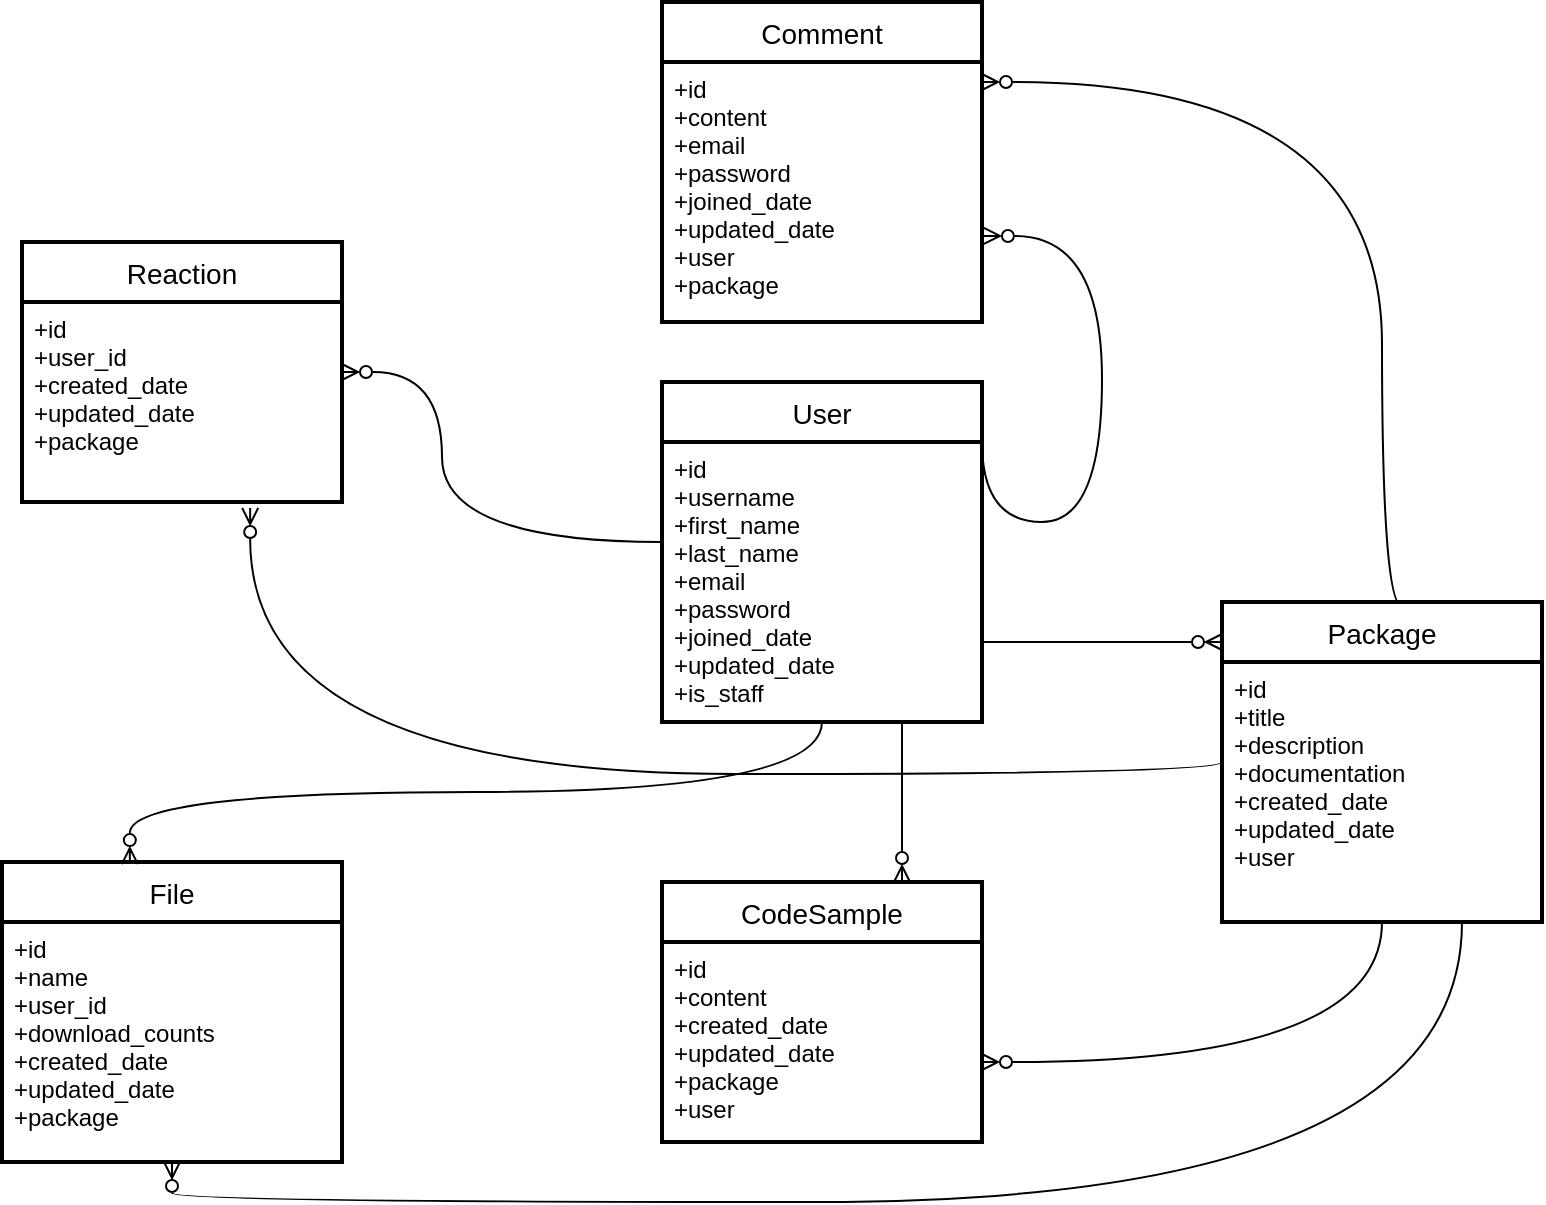 <mxfile version="19.0.3" type="device"><diagram id="BoC2jP7dAmTQCcKFQpU2" name="Page-1"><mxGraphModel dx="946" dy="672" grid="0" gridSize="10" guides="1" tooltips="1" connect="1" arrows="1" fold="1" page="1" pageScale="1" pageWidth="850" pageHeight="1100" math="0" shadow="0"><root><mxCell id="0"/><mxCell id="1" parent="0"/><mxCell id="-lNkVwqhAdZTGg0dQPXY-9" value="" style="edgeStyle=orthogonalEdgeStyle;rounded=0;orthogonalLoop=1;jettySize=auto;html=1;endArrow=ERzeroToMany;endFill=0;curved=1;" parent="1" source="-lNkVwqhAdZTGg0dQPXY-1" target="-lNkVwqhAdZTGg0dQPXY-7" edge="1"><mxGeometry relative="1" as="geometry"><Array as="points"><mxPoint x="560" y="560"/><mxPoint x="560" y="560"/></Array></mxGeometry></mxCell><mxCell id="-lNkVwqhAdZTGg0dQPXY-31" value="" style="edgeStyle=orthogonalEdgeStyle;rounded=0;orthogonalLoop=1;jettySize=auto;html=1;endArrow=ERzeroToMany;endFill=0;curved=1;" parent="1" source="-lNkVwqhAdZTGg0dQPXY-1" target="-lNkVwqhAdZTGg0dQPXY-29" edge="1"><mxGeometry relative="1" as="geometry"><Array as="points"><mxPoint x="230" y="510"/><mxPoint x="230" y="425"/></Array></mxGeometry></mxCell><mxCell id="-lNkVwqhAdZTGg0dQPXY-1" value="User" style="swimlane;childLayout=stackLayout;horizontal=1;startSize=30;horizontalStack=0;rounded=0;fontSize=14;fontStyle=0;strokeWidth=2;resizeParent=0;resizeLast=1;shadow=0;dashed=0;align=center;" parent="1" vertex="1"><mxGeometry x="340" y="430" width="160" height="170" as="geometry"><mxRectangle x="340" y="290" width="60" height="30" as="alternateBounds"/></mxGeometry></mxCell><mxCell id="-lNkVwqhAdZTGg0dQPXY-2" value="+id&#10;+username&#10;+first_name&#10;+last_name&#10;+email&#10;+password&#10;+joined_date&#10;+updated_date&#10;+is_staff&#10;" style="align=left;strokeColor=none;fillColor=none;spacingLeft=4;fontSize=12;verticalAlign=top;resizable=0;rotatable=0;part=1;rounded=0;" parent="-lNkVwqhAdZTGg0dQPXY-1" vertex="1"><mxGeometry y="30" width="160" height="140" as="geometry"/></mxCell><mxCell id="-lNkVwqhAdZTGg0dQPXY-13" value="" style="edgeStyle=orthogonalEdgeStyle;rounded=0;orthogonalLoop=1;jettySize=auto;html=1;endArrow=ERzeroToMany;endFill=0;curved=1;" parent="1" source="-lNkVwqhAdZTGg0dQPXY-7" target="-lNkVwqhAdZTGg0dQPXY-11" edge="1"><mxGeometry relative="1" as="geometry"><Array as="points"><mxPoint x="700" y="770"/></Array></mxGeometry></mxCell><mxCell id="-lNkVwqhAdZTGg0dQPXY-51" style="edgeStyle=orthogonalEdgeStyle;rounded=0;orthogonalLoop=1;jettySize=auto;html=1;exitX=0.563;exitY=0.013;exitDx=0;exitDy=0;endArrow=ERzeroToMany;endFill=0;curved=1;exitPerimeter=0;" parent="1" source="-lNkVwqhAdZTGg0dQPXY-7" target="-lNkVwqhAdZTGg0dQPXY-24" edge="1"><mxGeometry relative="1" as="geometry"><mxPoint x="510" y="280" as="targetPoint"/><Array as="points"><mxPoint x="700" y="542"/><mxPoint x="700" y="280"/></Array></mxGeometry></mxCell><mxCell id="-lNkVwqhAdZTGg0dQPXY-52" style="edgeStyle=orthogonalEdgeStyle;rounded=0;orthogonalLoop=1;jettySize=auto;html=1;exitX=0;exitY=0.5;exitDx=0;exitDy=0;entryX=0.713;entryY=1.03;entryDx=0;entryDy=0;entryPerimeter=0;endArrow=ERzeroToMany;endFill=0;curved=1;" parent="1" source="-lNkVwqhAdZTGg0dQPXY-7" target="-lNkVwqhAdZTGg0dQPXY-30" edge="1"><mxGeometry relative="1" as="geometry"><Array as="points"><mxPoint x="620" y="626"/><mxPoint x="134" y="626"/></Array></mxGeometry></mxCell><mxCell id="-lNkVwqhAdZTGg0dQPXY-7" value="Package" style="swimlane;childLayout=stackLayout;horizontal=1;startSize=30;horizontalStack=0;rounded=0;fontSize=14;fontStyle=0;strokeWidth=2;resizeParent=0;resizeLast=1;shadow=0;dashed=0;align=center;" parent="1" vertex="1"><mxGeometry x="620" y="540" width="160" height="160" as="geometry"><mxRectangle x="340" y="290" width="60" height="30" as="alternateBounds"/></mxGeometry></mxCell><mxCell id="-lNkVwqhAdZTGg0dQPXY-8" value="+id&#10;+title&#10;+description&#10;+documentation&#10;+created_date&#10;+updated_date&#10;+user&#10;" style="align=left;strokeColor=none;fillColor=none;spacingLeft=4;fontSize=12;verticalAlign=top;resizable=0;rotatable=0;part=1;rounded=0;" parent="-lNkVwqhAdZTGg0dQPXY-7" vertex="1"><mxGeometry y="30" width="160" height="130" as="geometry"/></mxCell><mxCell id="-lNkVwqhAdZTGg0dQPXY-11" value="CodeSample" style="swimlane;childLayout=stackLayout;horizontal=1;startSize=30;horizontalStack=0;rounded=0;fontSize=14;fontStyle=0;strokeWidth=2;resizeParent=0;resizeLast=1;shadow=0;dashed=0;align=center;" parent="1" vertex="1"><mxGeometry x="340" y="680" width="160" height="130" as="geometry"><mxRectangle x="340" y="290" width="60" height="30" as="alternateBounds"/></mxGeometry></mxCell><mxCell id="-lNkVwqhAdZTGg0dQPXY-12" value="+id&#10;+content&#10;+created_date&#10;+updated_date&#10;+package&#10;+user&#10;" style="align=left;strokeColor=none;fillColor=none;spacingLeft=4;fontSize=12;verticalAlign=top;resizable=0;rotatable=0;part=1;rounded=0;" parent="-lNkVwqhAdZTGg0dQPXY-11" vertex="1"><mxGeometry y="30" width="160" height="100" as="geometry"/></mxCell><mxCell id="-lNkVwqhAdZTGg0dQPXY-14" style="edgeStyle=orthogonalEdgeStyle;rounded=0;orthogonalLoop=1;jettySize=auto;html=1;exitX=0.5;exitY=1;exitDx=0;exitDy=0;curved=1;" parent="-lNkVwqhAdZTGg0dQPXY-11" source="-lNkVwqhAdZTGg0dQPXY-12" target="-lNkVwqhAdZTGg0dQPXY-12" edge="1"><mxGeometry relative="1" as="geometry"/></mxCell><mxCell id="-lNkVwqhAdZTGg0dQPXY-17" style="edgeStyle=orthogonalEdgeStyle;rounded=0;orthogonalLoop=1;jettySize=auto;html=1;exitX=0.5;exitY=1;exitDx=0;exitDy=0;curved=1;" parent="-lNkVwqhAdZTGg0dQPXY-11" source="-lNkVwqhAdZTGg0dQPXY-12" target="-lNkVwqhAdZTGg0dQPXY-12" edge="1"><mxGeometry relative="1" as="geometry"/></mxCell><mxCell id="-lNkVwqhAdZTGg0dQPXY-40" style="edgeStyle=orthogonalEdgeStyle;rounded=0;orthogonalLoop=1;jettySize=auto;html=1;exitX=0.5;exitY=1;exitDx=0;exitDy=0;curved=1;" parent="-lNkVwqhAdZTGg0dQPXY-11" source="-lNkVwqhAdZTGg0dQPXY-12" target="-lNkVwqhAdZTGg0dQPXY-12" edge="1"><mxGeometry relative="1" as="geometry"/></mxCell><mxCell id="-lNkVwqhAdZTGg0dQPXY-23" value="Comment" style="swimlane;childLayout=stackLayout;horizontal=1;startSize=30;horizontalStack=0;rounded=0;fontSize=14;fontStyle=0;strokeWidth=2;resizeParent=0;resizeLast=1;shadow=0;dashed=0;align=center;" parent="1" vertex="1"><mxGeometry x="340" y="240" width="160" height="160" as="geometry"><mxRectangle x="340" y="290" width="60" height="30" as="alternateBounds"/></mxGeometry></mxCell><mxCell id="-lNkVwqhAdZTGg0dQPXY-24" value="+id&#10;+content&#10;+email&#10;+password&#10;+joined_date&#10;+updated_date&#10;+user&#10;+package&#10;" style="align=left;strokeColor=none;fillColor=none;spacingLeft=4;fontSize=12;verticalAlign=top;resizable=0;rotatable=0;part=1;rounded=0;" parent="-lNkVwqhAdZTGg0dQPXY-23" vertex="1"><mxGeometry y="30" width="160" height="130" as="geometry"/></mxCell><mxCell id="-lNkVwqhAdZTGg0dQPXY-29" value="Reaction" style="swimlane;childLayout=stackLayout;horizontal=1;startSize=30;horizontalStack=0;rounded=0;fontSize=14;fontStyle=0;strokeWidth=2;resizeParent=0;resizeLast=1;shadow=0;dashed=0;align=center;" parent="1" vertex="1"><mxGeometry x="20" y="360" width="160" height="130" as="geometry"><mxRectangle x="340" y="290" width="60" height="30" as="alternateBounds"/></mxGeometry></mxCell><mxCell id="-lNkVwqhAdZTGg0dQPXY-30" value="+id&#10;+user_id&#10;+created_date&#10;+updated_date&#10;+package&#10;" style="align=left;strokeColor=none;fillColor=none;spacingLeft=4;fontSize=12;verticalAlign=top;resizable=0;rotatable=0;part=1;rounded=0;" parent="-lNkVwqhAdZTGg0dQPXY-29" vertex="1"><mxGeometry y="30" width="160" height="100" as="geometry"/></mxCell><mxCell id="-lNkVwqhAdZTGg0dQPXY-36" value="File" style="swimlane;childLayout=stackLayout;horizontal=1;startSize=30;horizontalStack=0;rounded=0;fontSize=14;fontStyle=0;strokeWidth=2;resizeParent=0;resizeLast=1;shadow=0;dashed=0;align=center;" parent="1" vertex="1"><mxGeometry x="10" y="670" width="170" height="150" as="geometry"><mxRectangle x="340" y="290" width="60" height="30" as="alternateBounds"/></mxGeometry></mxCell><mxCell id="-lNkVwqhAdZTGg0dQPXY-37" value="+id&#10;+name&#10;+user_id&#10;+download_counts&#10;+created_date&#10;+updated_date&#10;+package&#10;" style="align=left;strokeColor=none;fillColor=none;spacingLeft=4;fontSize=12;verticalAlign=top;resizable=0;rotatable=0;part=1;rounded=0;" parent="-lNkVwqhAdZTGg0dQPXY-36" vertex="1"><mxGeometry y="30" width="170" height="120" as="geometry"/></mxCell><mxCell id="-lNkVwqhAdZTGg0dQPXY-49" style="edgeStyle=orthogonalEdgeStyle;rounded=0;orthogonalLoop=1;jettySize=auto;html=1;exitX=1;exitY=0;exitDx=0;exitDy=0;entryX=1.006;entryY=0.669;entryDx=0;entryDy=0;entryPerimeter=0;endArrow=ERzeroToMany;endFill=0;curved=1;" parent="1" source="-lNkVwqhAdZTGg0dQPXY-2" target="-lNkVwqhAdZTGg0dQPXY-24" edge="1"><mxGeometry relative="1" as="geometry"><Array as="points"><mxPoint x="500" y="500"/><mxPoint x="560" y="500"/><mxPoint x="560" y="357"/></Array></mxGeometry></mxCell><mxCell id="-lNkVwqhAdZTGg0dQPXY-53" style="edgeStyle=orthogonalEdgeStyle;rounded=0;orthogonalLoop=1;jettySize=auto;html=1;exitX=0.5;exitY=1;exitDx=0;exitDy=0;endArrow=ERzeroToMany;endFill=0;curved=1;entryX=0.376;entryY=0.007;entryDx=0;entryDy=0;entryPerimeter=0;" parent="1" source="-lNkVwqhAdZTGg0dQPXY-2" target="-lNkVwqhAdZTGg0dQPXY-36" edge="1"><mxGeometry relative="1" as="geometry"><Array as="points"><mxPoint x="420" y="635"/><mxPoint x="74" y="635"/></Array><mxPoint x="73" y="663" as="targetPoint"/></mxGeometry></mxCell><mxCell id="-lNkVwqhAdZTGg0dQPXY-54" style="edgeStyle=orthogonalEdgeStyle;rounded=0;orthogonalLoop=1;jettySize=auto;html=1;exitX=0.75;exitY=1;exitDx=0;exitDy=0;entryX=0.75;entryY=0;entryDx=0;entryDy=0;endArrow=ERzeroToMany;endFill=0;curved=1;" parent="1" source="-lNkVwqhAdZTGg0dQPXY-2" target="-lNkVwqhAdZTGg0dQPXY-11" edge="1"><mxGeometry relative="1" as="geometry"/></mxCell><mxCell id="-lNkVwqhAdZTGg0dQPXY-55" style="edgeStyle=orthogonalEdgeStyle;rounded=0;orthogonalLoop=1;jettySize=auto;html=1;exitX=0.75;exitY=1;exitDx=0;exitDy=0;entryX=0.5;entryY=1;entryDx=0;entryDy=0;endArrow=ERzeroToMany;endFill=0;curved=1;" parent="1" source="-lNkVwqhAdZTGg0dQPXY-8" target="-lNkVwqhAdZTGg0dQPXY-37" edge="1"><mxGeometry relative="1" as="geometry"/></mxCell></root></mxGraphModel></diagram></mxfile>